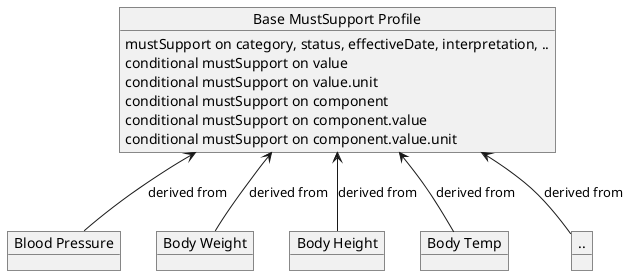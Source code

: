 @startuml

object "Base MustSupport Profile" as obj1 {
    mustSupport on category, status, effectiveDate, interpretation, ..
    conditional mustSupport on value
    conditional mustSupport on value.unit
    conditional mustSupport on component
    conditional mustSupport on component.value
    conditional mustSupport on component.value.unit
}

object "Blood Pressure" as obj4
object "Body Weight" as obj5
object "Body Height" as obj6
object "Body Temp" as obj7
object ".." as obj8

obj1 <-- obj4  : derived from
obj1 <-- obj5  : derived from
obj1 <-- obj6  : derived from
obj1 <-- obj7  : derived from
obj1 <-- obj8  : derived from


@enduml